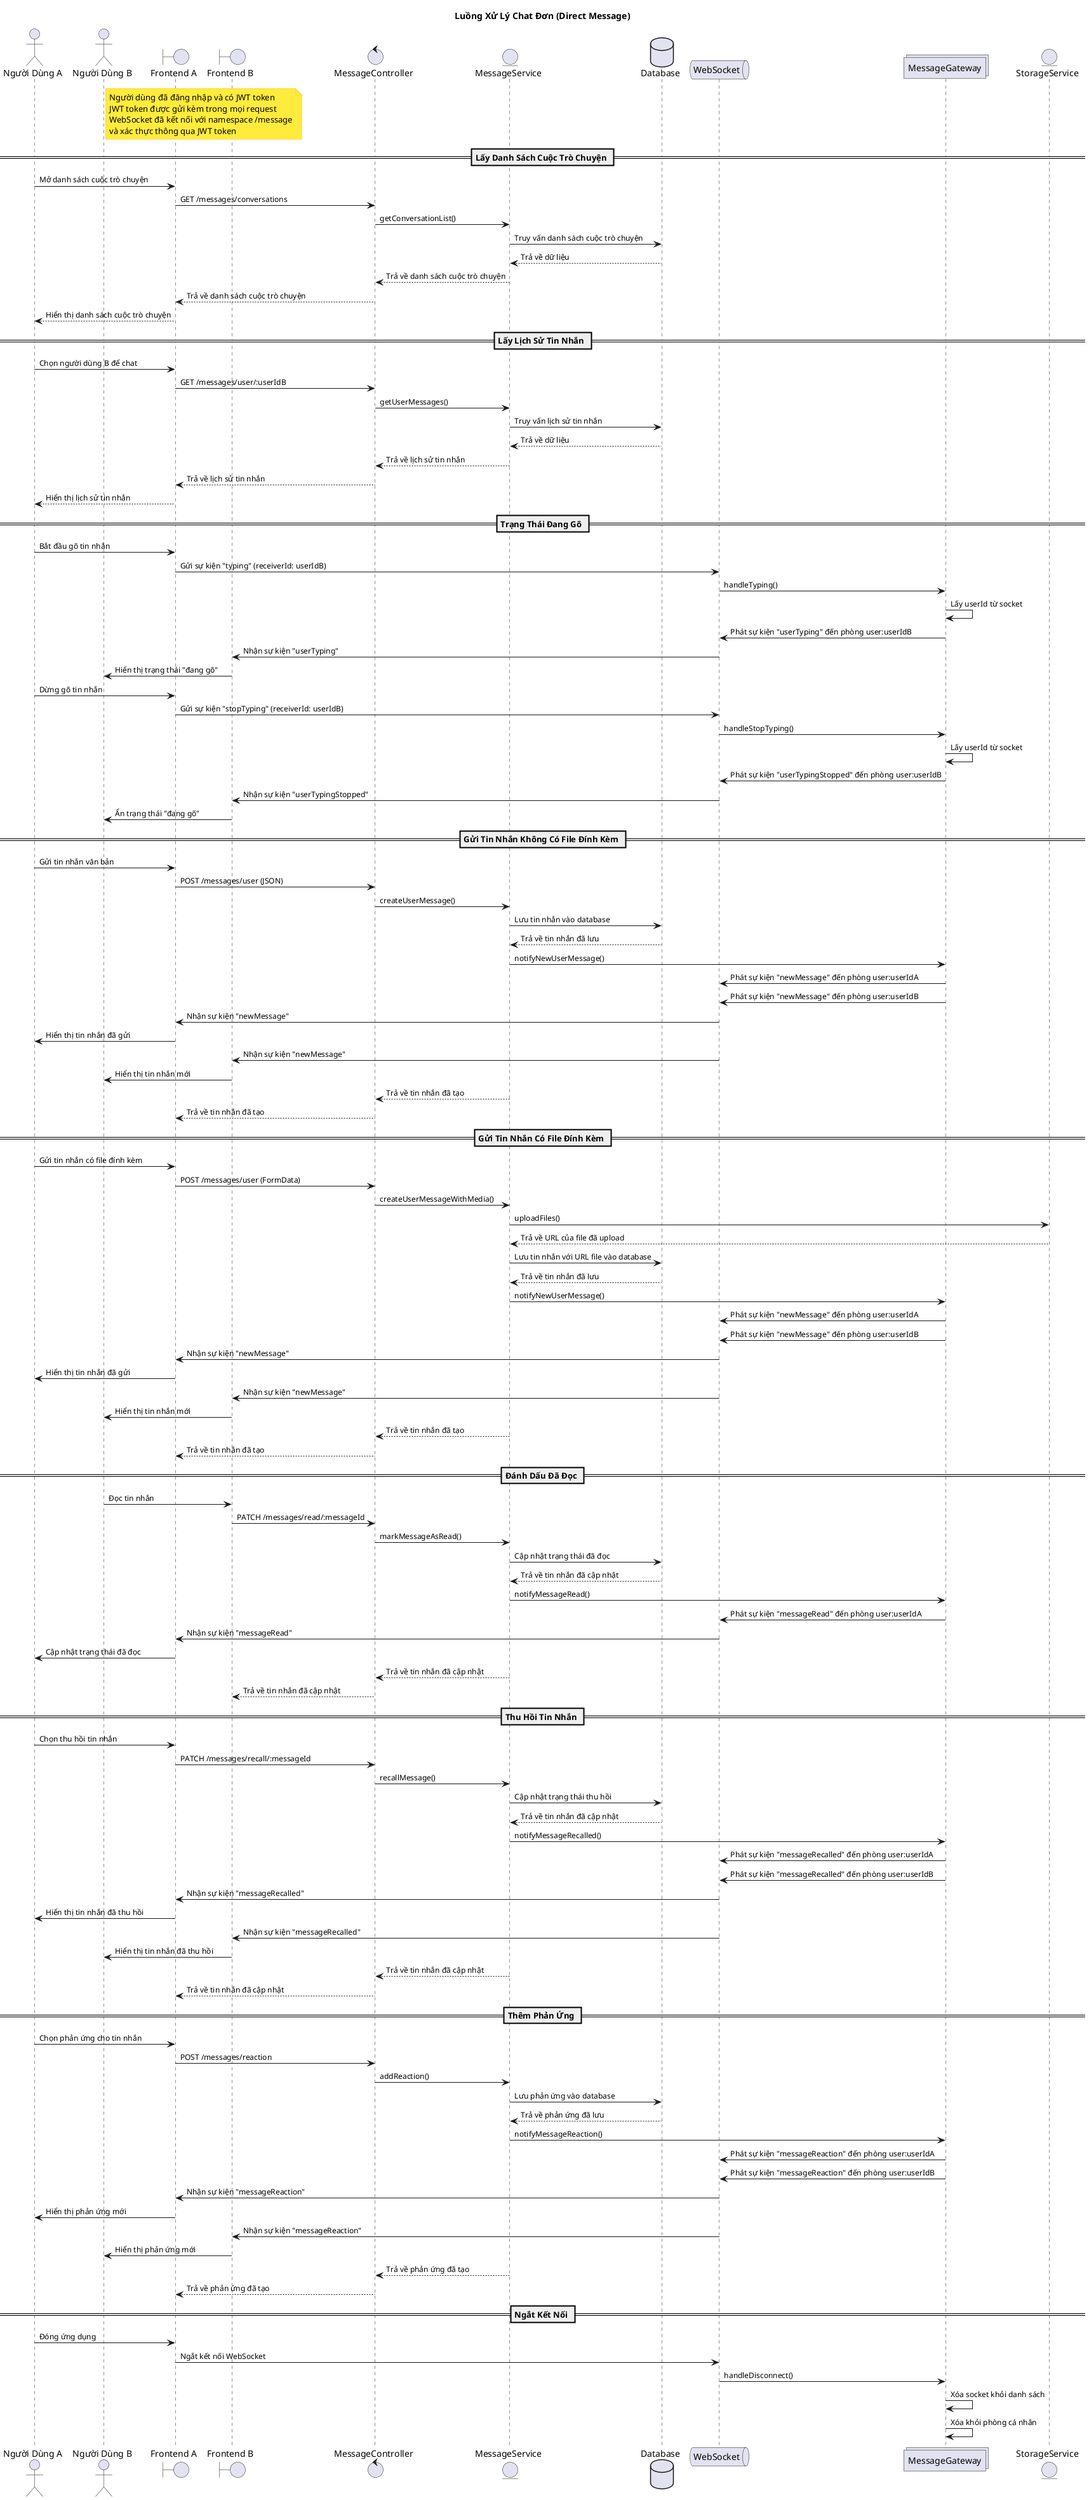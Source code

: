 @startuml Chat Đơn - Sequence Diagram

skinparam backgroundColor white
skinparam sequenceFontSize 14
skinparam sequenceFontName Arial
skinparam ArrowFontSize 12
skinparam ArrowFontName Arial
skinparam ParticipantBorderColor #2C3E50
skinparam ParticipantBackgroundColor #ECF0F1
skinparam NoteBackgroundColor #FFEB3B
skinparam NoteBorderColor #FBC02D

title Luồng Xử Lý Chat Đơn (Direct Message)

actor "Người Dùng A" as UserA
actor "Người Dùng B" as UserB
boundary "Frontend A" as FrontendA
boundary "Frontend B" as FrontendB
control "MessageController" as Controller
entity "MessageService" as Service
database "Database" as DB
queue "WebSocket" as WS
collections "MessageGateway" as Gateway
entity "StorageService" as Storage

note over FrontendA, FrontendB
  Người dùng đã đăng nhập và có JWT token
  JWT token được gửi kèm trong mọi request
  WebSocket đã kết nối với namespace /message
  và xác thực thông qua JWT token
end note

== Lấy Danh Sách Cuộc Trò Chuyện ==

UserA -> FrontendA: Mở danh sách cuộc trò chuyện
FrontendA -> Controller: GET /messages/conversations
Controller -> Service: getConversationList()
Service -> DB: Truy vấn danh sách cuộc trò chuyện
DB --> Service: Trả về dữ liệu
Service --> Controller: Trả về danh sách cuộc trò chuyện
Controller --> FrontendA: Trả về danh sách cuộc trò chuyện
FrontendA --> UserA: Hiển thị danh sách cuộc trò chuyện

== Lấy Lịch Sử Tin Nhắn ==

UserA -> FrontendA: Chọn người dùng B để chat
FrontendA -> Controller: GET /messages/user/:userIdB
Controller -> Service: getUserMessages()
Service -> DB: Truy vấn lịch sử tin nhắn
DB --> Service: Trả về dữ liệu
Service --> Controller: Trả về lịch sử tin nhắn
Controller --> FrontendA: Trả về lịch sử tin nhắn
FrontendA --> UserA: Hiển thị lịch sử tin nhắn

== Trạng Thái Đang Gõ ==

UserA -> FrontendA: Bắt đầu gõ tin nhắn
FrontendA -> WS: Gửi sự kiện "typing" (receiverId: userIdB)
WS -> Gateway: handleTyping()
Gateway -> Gateway: Lấy userId từ socket
Gateway -> WS: Phát sự kiện "userTyping" đến phòng user:userIdB
WS -> FrontendB: Nhận sự kiện "userTyping"
FrontendB -> UserB: Hiển thị trạng thái "đang gõ"

UserA -> FrontendA: Dừng gõ tin nhắn
FrontendA -> WS: Gửi sự kiện "stopTyping" (receiverId: userIdB)
WS -> Gateway: handleStopTyping()
Gateway -> Gateway: Lấy userId từ socket
Gateway -> WS: Phát sự kiện "userTypingStopped" đến phòng user:userIdB
WS -> FrontendB: Nhận sự kiện "userTypingStopped"
FrontendB -> UserB: Ẩn trạng thái "đang gõ"

== Gửi Tin Nhắn Không Có File Đính Kèm ==

UserA -> FrontendA: Gửi tin nhắn văn bản
FrontendA -> Controller: POST /messages/user (JSON)
Controller -> Service: createUserMessage()
Service -> DB: Lưu tin nhắn vào database
DB --> Service: Trả về tin nhắn đã lưu
Service -> Gateway: notifyNewUserMessage()
Gateway -> WS: Phát sự kiện "newMessage" đến phòng user:userIdA
Gateway -> WS: Phát sự kiện "newMessage" đến phòng user:userIdB
WS -> FrontendA: Nhận sự kiện "newMessage"
FrontendA -> UserA: Hiển thị tin nhắn đã gửi
WS -> FrontendB: Nhận sự kiện "newMessage"
FrontendB -> UserB: Hiển thị tin nhắn mới
Service --> Controller: Trả về tin nhắn đã tạo
Controller --> FrontendA: Trả về tin nhắn đã tạo

== Gửi Tin Nhắn Có File Đính Kèm ==

UserA -> FrontendA: Gửi tin nhắn có file đính kèm
FrontendA -> Controller: POST /messages/user (FormData)
Controller -> Service: createUserMessageWithMedia()
Service -> Storage: uploadFiles()
Storage --> Service: Trả về URL của file đã upload
Service -> DB: Lưu tin nhắn với URL file vào database
DB --> Service: Trả về tin nhắn đã lưu
Service -> Gateway: notifyNewUserMessage()
Gateway -> WS: Phát sự kiện "newMessage" đến phòng user:userIdA
Gateway -> WS: Phát sự kiện "newMessage" đến phòng user:userIdB
WS -> FrontendA: Nhận sự kiện "newMessage"
FrontendA -> UserA: Hiển thị tin nhắn đã gửi
WS -> FrontendB: Nhận sự kiện "newMessage"
FrontendB -> UserB: Hiển thị tin nhắn mới
Service --> Controller: Trả về tin nhắn đã tạo
Controller --> FrontendA: Trả về tin nhắn đã tạo

== Đánh Dấu Đã Đọc ==

UserB -> FrontendB: Đọc tin nhắn
FrontendB -> Controller: PATCH /messages/read/:messageId
Controller -> Service: markMessageAsRead()
Service -> DB: Cập nhật trạng thái đã đọc
DB --> Service: Trả về tin nhắn đã cập nhật
Service -> Gateway: notifyMessageRead()
Gateway -> WS: Phát sự kiện "messageRead" đến phòng user:userIdA
WS -> FrontendA: Nhận sự kiện "messageRead"
FrontendA -> UserA: Cập nhật trạng thái đã đọc
Service --> Controller: Trả về tin nhắn đã cập nhật
Controller --> FrontendB: Trả về tin nhắn đã cập nhật

== Thu Hồi Tin Nhắn ==

UserA -> FrontendA: Chọn thu hồi tin nhắn
FrontendA -> Controller: PATCH /messages/recall/:messageId
Controller -> Service: recallMessage()
Service -> DB: Cập nhật trạng thái thu hồi
DB --> Service: Trả về tin nhắn đã cập nhật
Service -> Gateway: notifyMessageRecalled()
Gateway -> WS: Phát sự kiện "messageRecalled" đến phòng user:userIdA
Gateway -> WS: Phát sự kiện "messageRecalled" đến phòng user:userIdB
WS -> FrontendA: Nhận sự kiện "messageRecalled"
FrontendA -> UserA: Hiển thị tin nhắn đã thu hồi
WS -> FrontendB: Nhận sự kiện "messageRecalled"
FrontendB -> UserB: Hiển thị tin nhắn đã thu hồi
Service --> Controller: Trả về tin nhắn đã cập nhật
Controller --> FrontendA: Trả về tin nhắn đã cập nhật

== Thêm Phản Ứng ==

UserA -> FrontendA: Chọn phản ứng cho tin nhắn
FrontendA -> Controller: POST /messages/reaction
Controller -> Service: addReaction()
Service -> DB: Lưu phản ứng vào database
DB --> Service: Trả về phản ứng đã lưu
Service -> Gateway: notifyMessageReaction()
Gateway -> WS: Phát sự kiện "messageReaction" đến phòng user:userIdA
Gateway -> WS: Phát sự kiện "messageReaction" đến phòng user:userIdB
WS -> FrontendA: Nhận sự kiện "messageReaction"
FrontendA -> UserA: Hiển thị phản ứng mới
WS -> FrontendB: Nhận sự kiện "messageReaction"
FrontendB -> UserB: Hiển thị phản ứng mới
Service --> Controller: Trả về phản ứng đã tạo
Controller --> FrontendA: Trả về phản ứng đã tạo

== Ngắt Kết Nối ==

UserA -> FrontendA: Đóng ứng dụng
FrontendA -> WS: Ngắt kết nối WebSocket
WS -> Gateway: handleDisconnect()
Gateway -> Gateway: Xóa socket khỏi danh sách
Gateway -> Gateway: Xóa khỏi phòng cá nhân

@enduml
